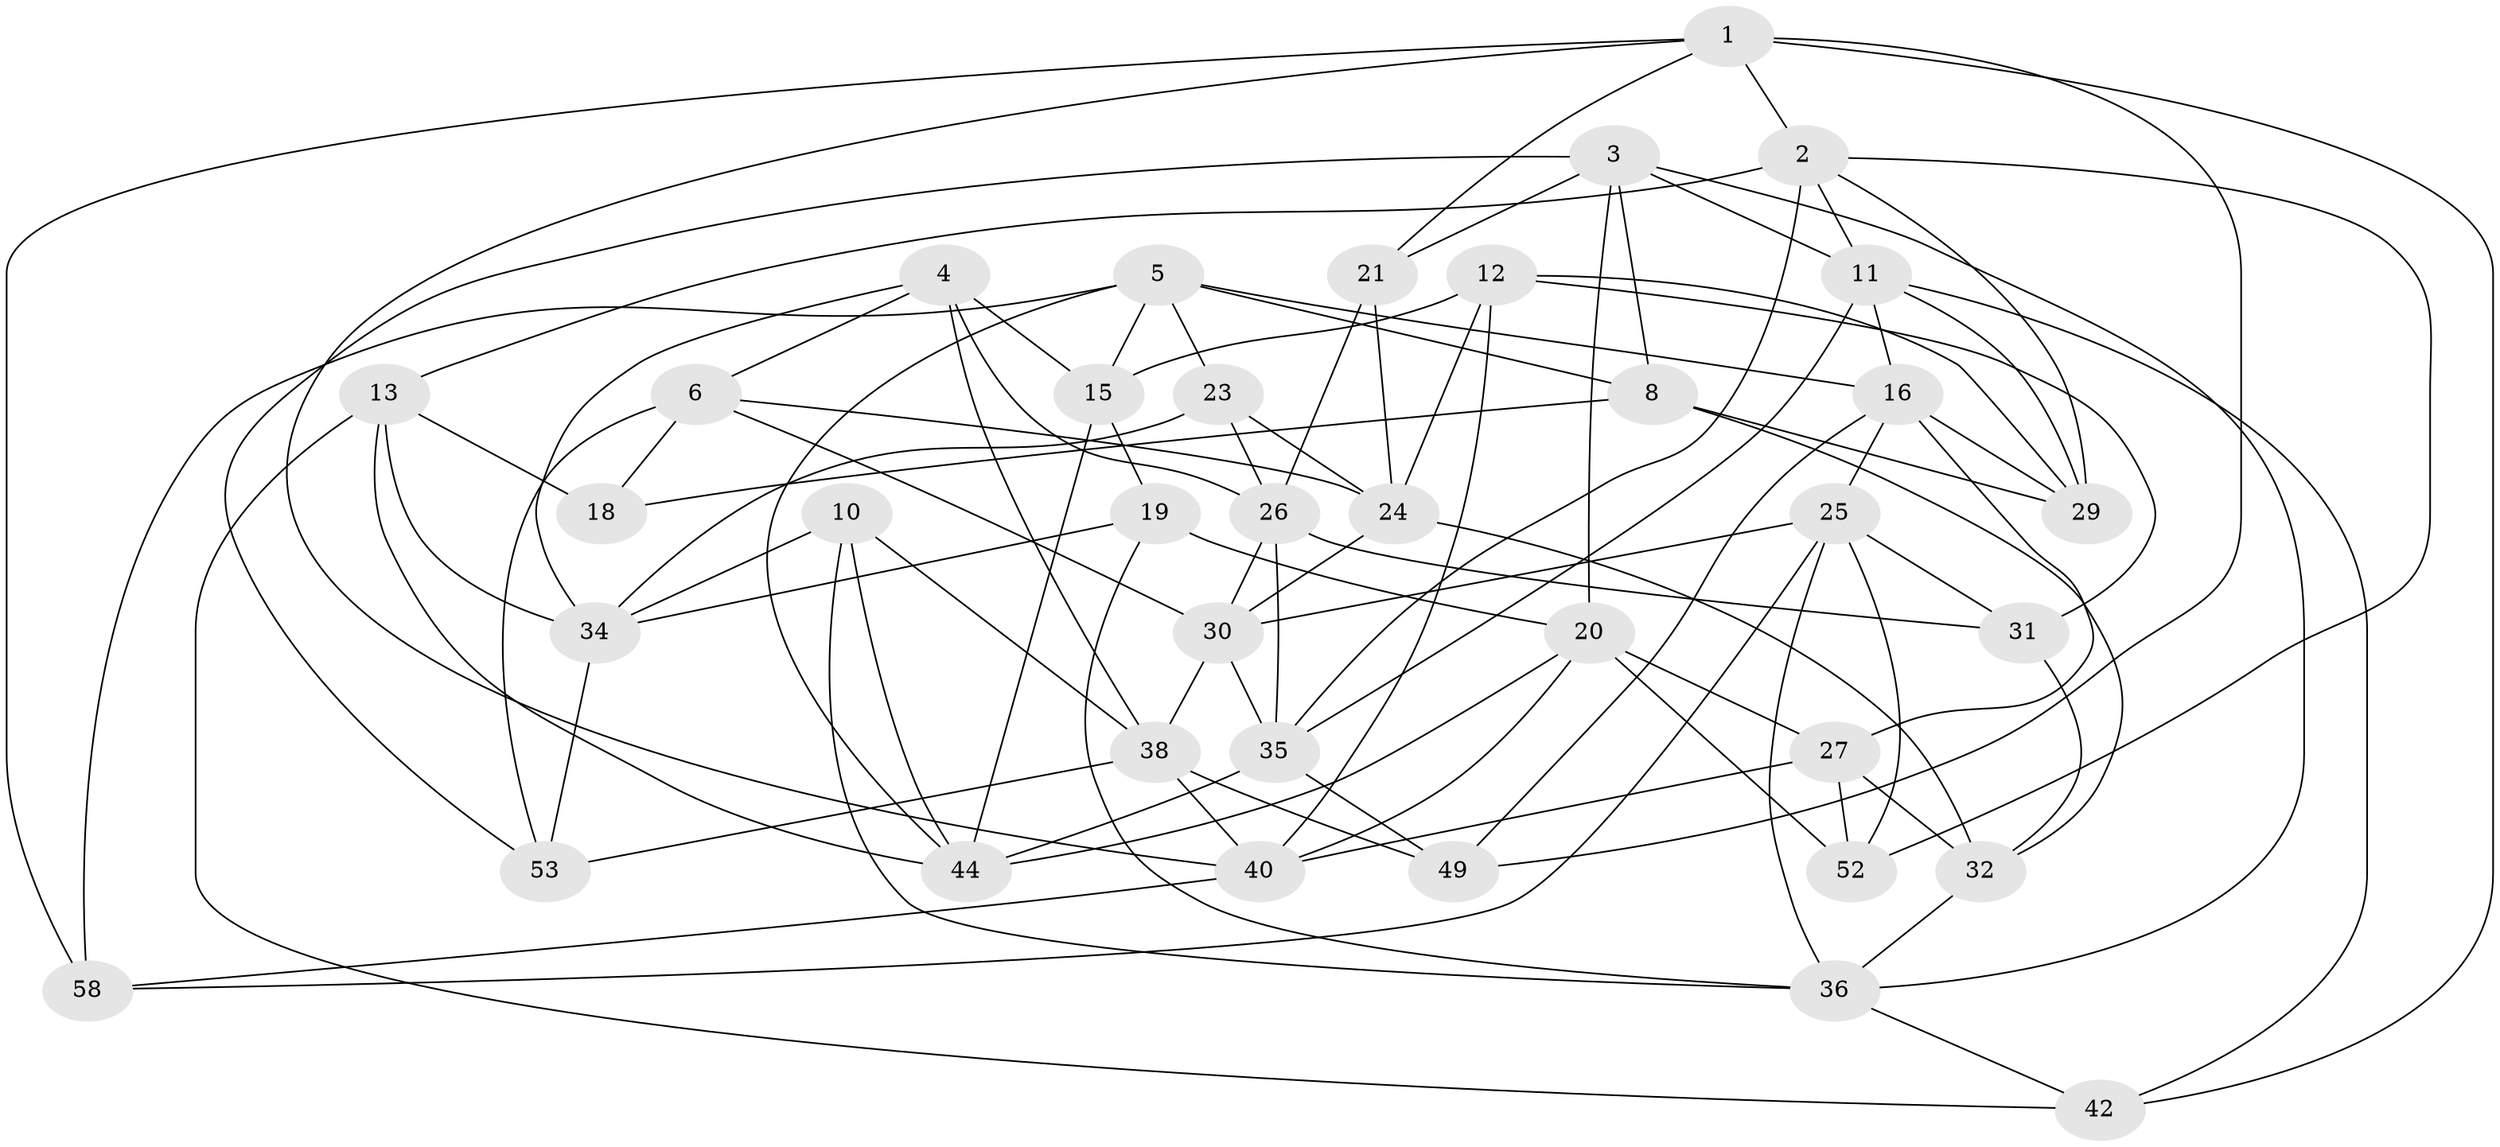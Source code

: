 // original degree distribution, {4: 1.0}
// Generated by graph-tools (version 1.1) at 2025/11/02/27/25 16:11:49]
// undirected, 37 vertices, 95 edges
graph export_dot {
graph [start="1"]
  node [color=gray90,style=filled];
  1 [super="+39"];
  2 [super="+7"];
  3 [super="+9"];
  4 [super="+17"];
  5 [super="+33"];
  6 [super="+22"];
  8 [super="+63"];
  10;
  11 [super="+43"];
  12 [super="+62"];
  13 [super="+14"];
  15 [super="+50"];
  16 [super="+57"];
  18 [super="+46"];
  19;
  20 [super="+28"];
  21;
  23;
  24 [super="+54"];
  25 [super="+56"];
  26 [super="+55"];
  27 [super="+47"];
  29 [super="+41"];
  30 [super="+48"];
  31;
  32 [super="+59"];
  34 [super="+37"];
  35 [super="+60"];
  36 [super="+45"];
  38 [super="+51"];
  40 [super="+61"];
  42;
  44 [super="+64"];
  49;
  52;
  53;
  58;
  1 -- 21;
  1 -- 49;
  1 -- 58;
  1 -- 42;
  1 -- 2;
  1 -- 40;
  2 -- 29;
  2 -- 35;
  2 -- 11;
  2 -- 52;
  2 -- 13;
  3 -- 21;
  3 -- 8;
  3 -- 11;
  3 -- 53;
  3 -- 36;
  3 -- 20;
  4 -- 15 [weight=2];
  4 -- 34;
  4 -- 38;
  4 -- 26;
  4 -- 6;
  5 -- 16;
  5 -- 8;
  5 -- 58;
  5 -- 23;
  5 -- 44;
  5 -- 15;
  6 -- 18 [weight=2];
  6 -- 30;
  6 -- 53;
  6 -- 24;
  8 -- 32;
  8 -- 18 [weight=2];
  8 -- 29;
  10 -- 36;
  10 -- 34;
  10 -- 38;
  10 -- 44;
  11 -- 35;
  11 -- 42;
  11 -- 29;
  11 -- 16;
  12 -- 24;
  12 -- 40;
  12 -- 29 [weight=2];
  12 -- 31;
  12 -- 15;
  13 -- 42;
  13 -- 44;
  13 -- 18 [weight=2];
  13 -- 34;
  15 -- 19;
  15 -- 44;
  16 -- 49;
  16 -- 27;
  16 -- 25;
  16 -- 29;
  19 -- 20;
  19 -- 34;
  19 -- 36;
  20 -- 52;
  20 -- 40;
  20 -- 27;
  20 -- 44;
  21 -- 26;
  21 -- 24;
  23 -- 24;
  23 -- 34;
  23 -- 26;
  24 -- 32;
  24 -- 30;
  25 -- 31;
  25 -- 52;
  25 -- 58;
  25 -- 36;
  25 -- 30;
  26 -- 30;
  26 -- 35;
  26 -- 31;
  27 -- 40;
  27 -- 52;
  27 -- 32 [weight=2];
  30 -- 35;
  30 -- 38;
  31 -- 32;
  32 -- 36;
  34 -- 53;
  35 -- 49;
  35 -- 44;
  36 -- 42;
  38 -- 40;
  38 -- 49;
  38 -- 53;
  40 -- 58;
}
